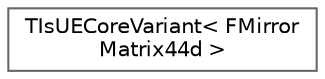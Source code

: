 digraph "Graphical Class Hierarchy"
{
 // INTERACTIVE_SVG=YES
 // LATEX_PDF_SIZE
  bgcolor="transparent";
  edge [fontname=Helvetica,fontsize=10,labelfontname=Helvetica,labelfontsize=10];
  node [fontname=Helvetica,fontsize=10,shape=box,height=0.2,width=0.4];
  rankdir="LR";
  Node0 [id="Node000000",label="TIsUECoreVariant\< FMirror\lMatrix44d \>",height=0.2,width=0.4,color="grey40", fillcolor="white", style="filled",URL="$db/d8f/structTIsUECoreVariant_3_01FMirrorMatrix44d_01_4.html",tooltip=" "];
}
